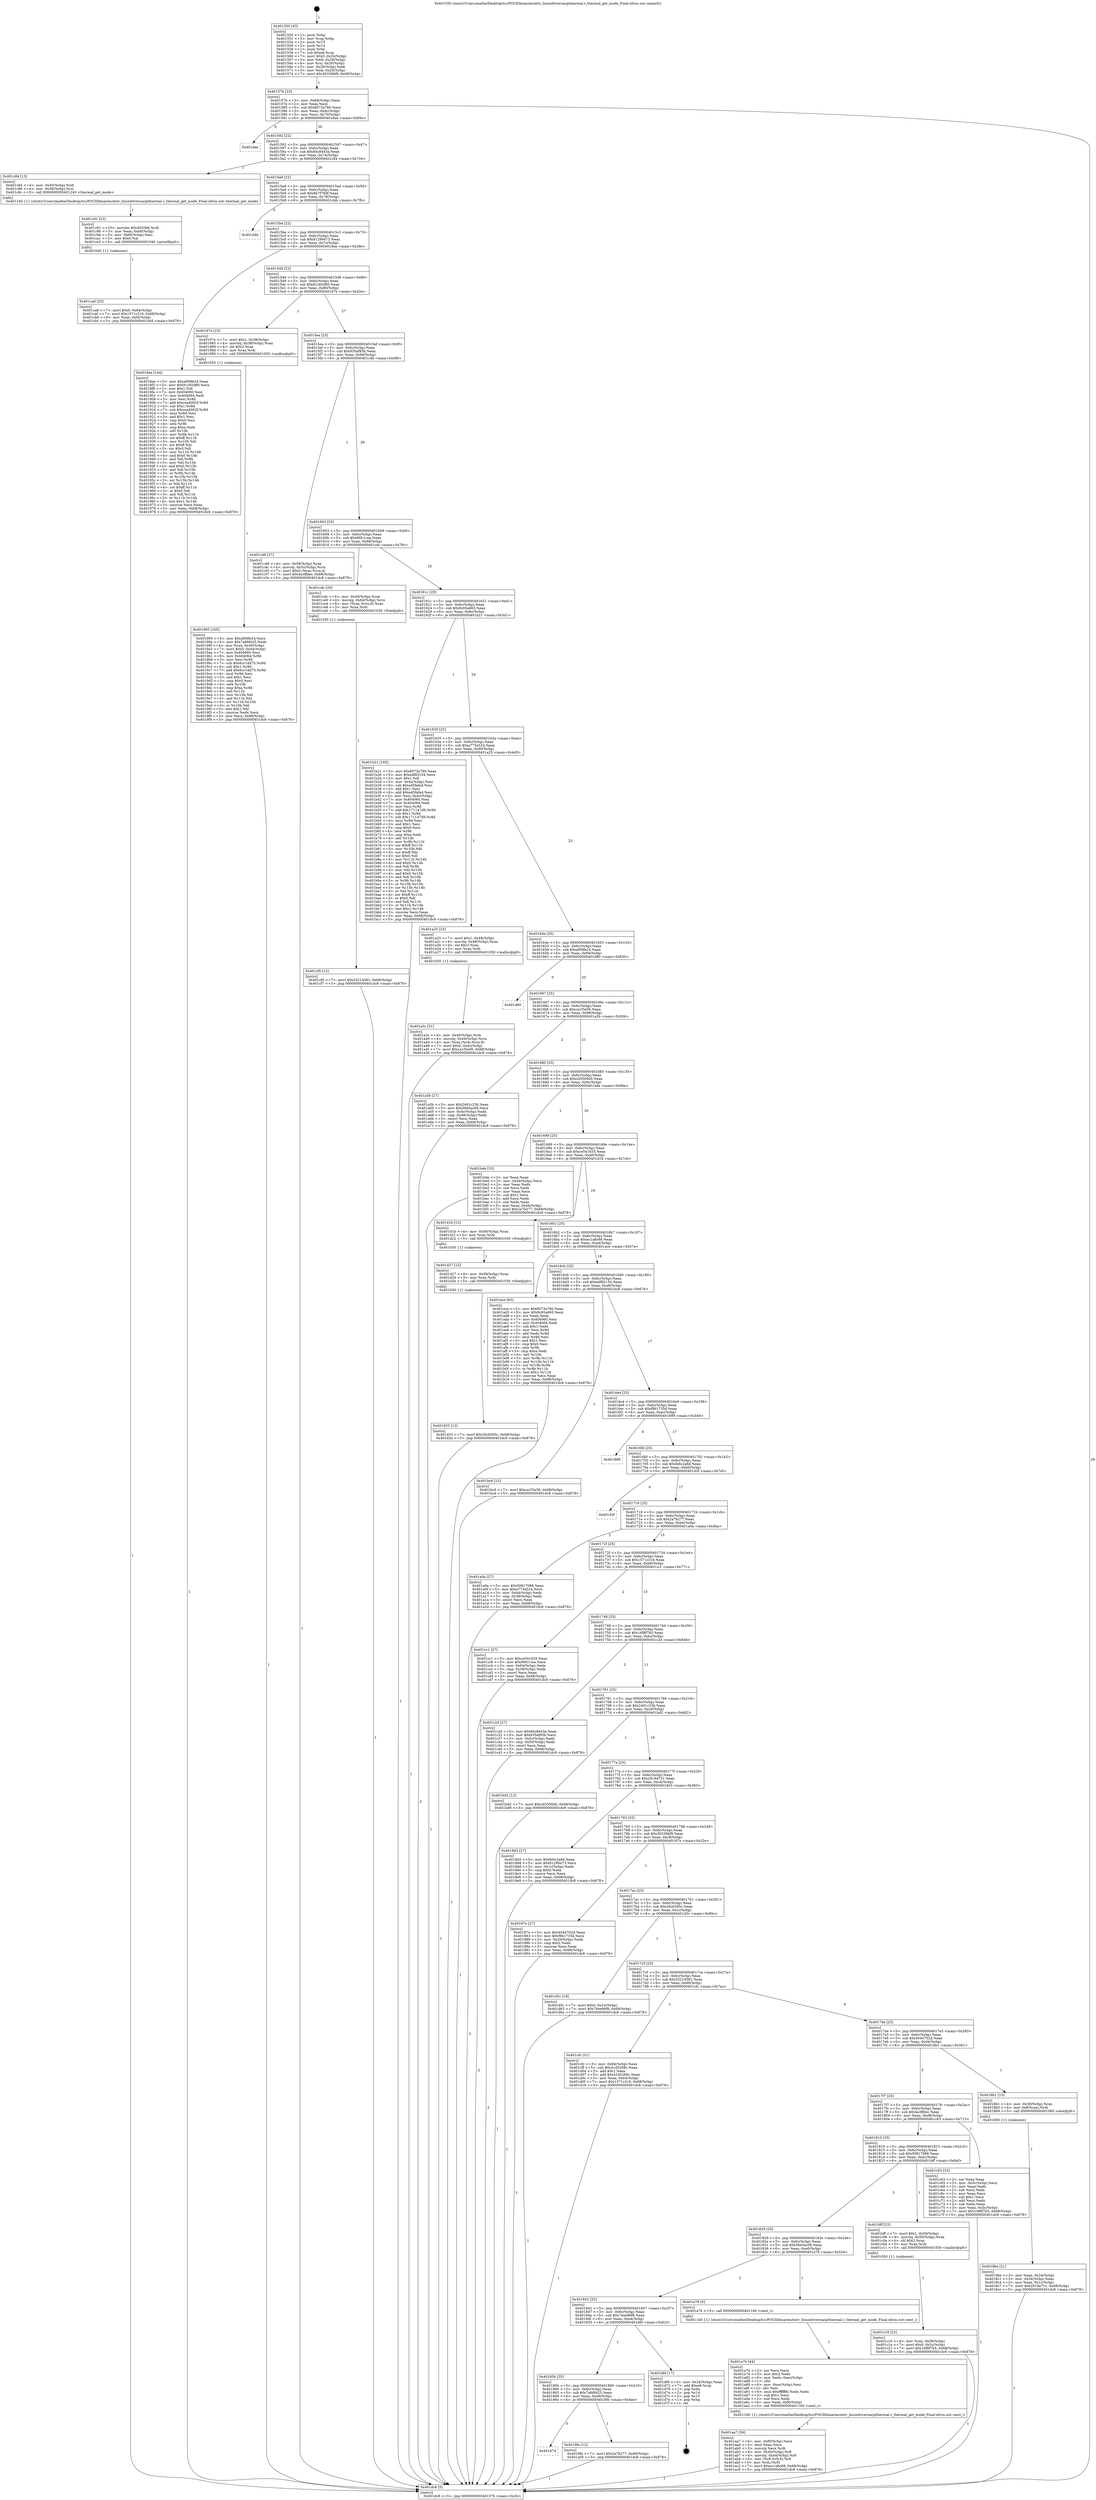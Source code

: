 digraph "0x401550" {
  label = "0x401550 (/mnt/c/Users/mathe/Desktop/tcc/POCII/binaries/extr_linuxdriversacpithermal.c_thermal_get_mode_Final-ollvm.out::main(0))"
  labelloc = "t"
  node[shape=record]

  Entry [label="",width=0.3,height=0.3,shape=circle,fillcolor=black,style=filled]
  "0x40157b" [label="{
     0x40157b [23]\l
     | [instrs]\l
     &nbsp;&nbsp;0x40157b \<+3\>: mov -0x68(%rbp),%eax\l
     &nbsp;&nbsp;0x40157e \<+2\>: mov %eax,%ecx\l
     &nbsp;&nbsp;0x401580 \<+6\>: sub $0x8073a780,%ecx\l
     &nbsp;&nbsp;0x401586 \<+3\>: mov %eax,-0x6c(%rbp)\l
     &nbsp;&nbsp;0x401589 \<+3\>: mov %ecx,-0x70(%rbp)\l
     &nbsp;&nbsp;0x40158c \<+6\>: je 0000000000401dae \<main+0x85e\>\l
  }"]
  "0x401dae" [label="{
     0x401dae\l
  }", style=dashed]
  "0x401592" [label="{
     0x401592 [22]\l
     | [instrs]\l
     &nbsp;&nbsp;0x401592 \<+5\>: jmp 0000000000401597 \<main+0x47\>\l
     &nbsp;&nbsp;0x401597 \<+3\>: mov -0x6c(%rbp),%eax\l
     &nbsp;&nbsp;0x40159a \<+5\>: sub $0x84c8443a,%eax\l
     &nbsp;&nbsp;0x40159f \<+3\>: mov %eax,-0x74(%rbp)\l
     &nbsp;&nbsp;0x4015a2 \<+6\>: je 0000000000401c84 \<main+0x734\>\l
  }"]
  Exit [label="",width=0.3,height=0.3,shape=circle,fillcolor=black,style=filled,peripheries=2]
  "0x401c84" [label="{
     0x401c84 [13]\l
     | [instrs]\l
     &nbsp;&nbsp;0x401c84 \<+4\>: mov -0x40(%rbp),%rdi\l
     &nbsp;&nbsp;0x401c88 \<+4\>: mov -0x58(%rbp),%rsi\l
     &nbsp;&nbsp;0x401c8c \<+5\>: call 0000000000401240 \<thermal_get_mode\>\l
     | [calls]\l
     &nbsp;&nbsp;0x401240 \{1\} (/mnt/c/Users/mathe/Desktop/tcc/POCII/binaries/extr_linuxdriversacpithermal.c_thermal_get_mode_Final-ollvm.out::thermal_get_mode)\l
  }"]
  "0x4015a8" [label="{
     0x4015a8 [22]\l
     | [instrs]\l
     &nbsp;&nbsp;0x4015a8 \<+5\>: jmp 00000000004015ad \<main+0x5d\>\l
     &nbsp;&nbsp;0x4015ad \<+3\>: mov -0x6c(%rbp),%eax\l
     &nbsp;&nbsp;0x4015b0 \<+5\>: sub $0x8b7f79df,%eax\l
     &nbsp;&nbsp;0x4015b5 \<+3\>: mov %eax,-0x78(%rbp)\l
     &nbsp;&nbsp;0x4015b8 \<+6\>: je 0000000000401d4b \<main+0x7fb\>\l
  }"]
  "0x401d33" [label="{
     0x401d33 [12]\l
     | [instrs]\l
     &nbsp;&nbsp;0x401d33 \<+7\>: movl $0x30cb595c,-0x68(%rbp)\l
     &nbsp;&nbsp;0x401d3a \<+5\>: jmp 0000000000401dc8 \<main+0x878\>\l
  }"]
  "0x401d4b" [label="{
     0x401d4b\l
  }", style=dashed]
  "0x4015be" [label="{
     0x4015be [22]\l
     | [instrs]\l
     &nbsp;&nbsp;0x4015be \<+5\>: jmp 00000000004015c3 \<main+0x73\>\l
     &nbsp;&nbsp;0x4015c3 \<+3\>: mov -0x6c(%rbp),%eax\l
     &nbsp;&nbsp;0x4015c6 \<+5\>: sub $0x91299473,%eax\l
     &nbsp;&nbsp;0x4015cb \<+3\>: mov %eax,-0x7c(%rbp)\l
     &nbsp;&nbsp;0x4015ce \<+6\>: je 00000000004018ee \<main+0x39e\>\l
  }"]
  "0x401d27" [label="{
     0x401d27 [12]\l
     | [instrs]\l
     &nbsp;&nbsp;0x401d27 \<+4\>: mov -0x58(%rbp),%rax\l
     &nbsp;&nbsp;0x401d2b \<+3\>: mov %rax,%rdi\l
     &nbsp;&nbsp;0x401d2e \<+5\>: call 0000000000401030 \<free@plt\>\l
     | [calls]\l
     &nbsp;&nbsp;0x401030 \{1\} (unknown)\l
  }"]
  "0x4018ee" [label="{
     0x4018ee [144]\l
     | [instrs]\l
     &nbsp;&nbsp;0x4018ee \<+5\>: mov $0xaf09fe24,%eax\l
     &nbsp;&nbsp;0x4018f3 \<+5\>: mov $0x91c92d80,%ecx\l
     &nbsp;&nbsp;0x4018f8 \<+2\>: mov $0x1,%dl\l
     &nbsp;&nbsp;0x4018fa \<+7\>: mov 0x404060,%esi\l
     &nbsp;&nbsp;0x401901 \<+7\>: mov 0x404064,%edi\l
     &nbsp;&nbsp;0x401908 \<+3\>: mov %esi,%r8d\l
     &nbsp;&nbsp;0x40190b \<+7\>: add $0xcea4062f,%r8d\l
     &nbsp;&nbsp;0x401912 \<+4\>: sub $0x1,%r8d\l
     &nbsp;&nbsp;0x401916 \<+7\>: sub $0xcea4062f,%r8d\l
     &nbsp;&nbsp;0x40191d \<+4\>: imul %r8d,%esi\l
     &nbsp;&nbsp;0x401921 \<+3\>: and $0x1,%esi\l
     &nbsp;&nbsp;0x401924 \<+3\>: cmp $0x0,%esi\l
     &nbsp;&nbsp;0x401927 \<+4\>: sete %r9b\l
     &nbsp;&nbsp;0x40192b \<+3\>: cmp $0xa,%edi\l
     &nbsp;&nbsp;0x40192e \<+4\>: setl %r10b\l
     &nbsp;&nbsp;0x401932 \<+3\>: mov %r9b,%r11b\l
     &nbsp;&nbsp;0x401935 \<+4\>: xor $0xff,%r11b\l
     &nbsp;&nbsp;0x401939 \<+3\>: mov %r10b,%bl\l
     &nbsp;&nbsp;0x40193c \<+3\>: xor $0xff,%bl\l
     &nbsp;&nbsp;0x40193f \<+3\>: xor $0x0,%dl\l
     &nbsp;&nbsp;0x401942 \<+3\>: mov %r11b,%r14b\l
     &nbsp;&nbsp;0x401945 \<+4\>: and $0x0,%r14b\l
     &nbsp;&nbsp;0x401949 \<+3\>: and %dl,%r9b\l
     &nbsp;&nbsp;0x40194c \<+3\>: mov %bl,%r15b\l
     &nbsp;&nbsp;0x40194f \<+4\>: and $0x0,%r15b\l
     &nbsp;&nbsp;0x401953 \<+3\>: and %dl,%r10b\l
     &nbsp;&nbsp;0x401956 \<+3\>: or %r9b,%r14b\l
     &nbsp;&nbsp;0x401959 \<+3\>: or %r10b,%r15b\l
     &nbsp;&nbsp;0x40195c \<+3\>: xor %r15b,%r14b\l
     &nbsp;&nbsp;0x40195f \<+3\>: or %bl,%r11b\l
     &nbsp;&nbsp;0x401962 \<+4\>: xor $0xff,%r11b\l
     &nbsp;&nbsp;0x401966 \<+3\>: or $0x0,%dl\l
     &nbsp;&nbsp;0x401969 \<+3\>: and %dl,%r11b\l
     &nbsp;&nbsp;0x40196c \<+3\>: or %r11b,%r14b\l
     &nbsp;&nbsp;0x40196f \<+4\>: test $0x1,%r14b\l
     &nbsp;&nbsp;0x401973 \<+3\>: cmovne %ecx,%eax\l
     &nbsp;&nbsp;0x401976 \<+3\>: mov %eax,-0x68(%rbp)\l
     &nbsp;&nbsp;0x401979 \<+5\>: jmp 0000000000401dc8 \<main+0x878\>\l
  }"]
  "0x4015d4" [label="{
     0x4015d4 [22]\l
     | [instrs]\l
     &nbsp;&nbsp;0x4015d4 \<+5\>: jmp 00000000004015d9 \<main+0x89\>\l
     &nbsp;&nbsp;0x4015d9 \<+3\>: mov -0x6c(%rbp),%eax\l
     &nbsp;&nbsp;0x4015dc \<+5\>: sub $0x91c92d80,%eax\l
     &nbsp;&nbsp;0x4015e1 \<+3\>: mov %eax,-0x80(%rbp)\l
     &nbsp;&nbsp;0x4015e4 \<+6\>: je 000000000040197e \<main+0x42e\>\l
  }"]
  "0x401cf0" [label="{
     0x401cf0 [12]\l
     | [instrs]\l
     &nbsp;&nbsp;0x401cf0 \<+7\>: movl $0x33214381,-0x68(%rbp)\l
     &nbsp;&nbsp;0x401cf7 \<+5\>: jmp 0000000000401dc8 \<main+0x878\>\l
  }"]
  "0x40197e" [label="{
     0x40197e [23]\l
     | [instrs]\l
     &nbsp;&nbsp;0x40197e \<+7\>: movl $0x1,-0x38(%rbp)\l
     &nbsp;&nbsp;0x401985 \<+4\>: movslq -0x38(%rbp),%rax\l
     &nbsp;&nbsp;0x401989 \<+4\>: shl $0x3,%rax\l
     &nbsp;&nbsp;0x40198d \<+3\>: mov %rax,%rdi\l
     &nbsp;&nbsp;0x401990 \<+5\>: call 0000000000401050 \<malloc@plt\>\l
     | [calls]\l
     &nbsp;&nbsp;0x401050 \{1\} (unknown)\l
  }"]
  "0x4015ea" [label="{
     0x4015ea [25]\l
     | [instrs]\l
     &nbsp;&nbsp;0x4015ea \<+5\>: jmp 00000000004015ef \<main+0x9f\>\l
     &nbsp;&nbsp;0x4015ef \<+3\>: mov -0x6c(%rbp),%eax\l
     &nbsp;&nbsp;0x4015f2 \<+5\>: sub $0x935af93b,%eax\l
     &nbsp;&nbsp;0x4015f7 \<+6\>: mov %eax,-0x84(%rbp)\l
     &nbsp;&nbsp;0x4015fd \<+6\>: je 0000000000401c48 \<main+0x6f8\>\l
  }"]
  "0x401ca8" [label="{
     0x401ca8 [25]\l
     | [instrs]\l
     &nbsp;&nbsp;0x401ca8 \<+7\>: movl $0x0,-0x64(%rbp)\l
     &nbsp;&nbsp;0x401caf \<+7\>: movl $0x1571c316,-0x68(%rbp)\l
     &nbsp;&nbsp;0x401cb6 \<+6\>: mov %eax,-0xf4(%rbp)\l
     &nbsp;&nbsp;0x401cbc \<+5\>: jmp 0000000000401dc8 \<main+0x878\>\l
  }"]
  "0x401c48" [label="{
     0x401c48 [27]\l
     | [instrs]\l
     &nbsp;&nbsp;0x401c48 \<+4\>: mov -0x58(%rbp),%rax\l
     &nbsp;&nbsp;0x401c4c \<+4\>: movslq -0x5c(%rbp),%rcx\l
     &nbsp;&nbsp;0x401c50 \<+7\>: movl $0x0,(%rax,%rcx,4)\l
     &nbsp;&nbsp;0x401c57 \<+7\>: movl $0x4a3ffdec,-0x68(%rbp)\l
     &nbsp;&nbsp;0x401c5e \<+5\>: jmp 0000000000401dc8 \<main+0x878\>\l
  }"]
  "0x401603" [label="{
     0x401603 [25]\l
     | [instrs]\l
     &nbsp;&nbsp;0x401603 \<+5\>: jmp 0000000000401608 \<main+0xb8\>\l
     &nbsp;&nbsp;0x401608 \<+3\>: mov -0x6c(%rbp),%eax\l
     &nbsp;&nbsp;0x40160b \<+5\>: sub $0x96fc1cea,%eax\l
     &nbsp;&nbsp;0x401610 \<+6\>: mov %eax,-0x88(%rbp)\l
     &nbsp;&nbsp;0x401616 \<+6\>: je 0000000000401cdc \<main+0x78c\>\l
  }"]
  "0x401c91" [label="{
     0x401c91 [23]\l
     | [instrs]\l
     &nbsp;&nbsp;0x401c91 \<+10\>: movabs $0x4020b6,%rdi\l
     &nbsp;&nbsp;0x401c9b \<+3\>: mov %eax,-0x60(%rbp)\l
     &nbsp;&nbsp;0x401c9e \<+3\>: mov -0x60(%rbp),%esi\l
     &nbsp;&nbsp;0x401ca1 \<+2\>: mov $0x0,%al\l
     &nbsp;&nbsp;0x401ca3 \<+5\>: call 0000000000401040 \<printf@plt\>\l
     | [calls]\l
     &nbsp;&nbsp;0x401040 \{1\} (unknown)\l
  }"]
  "0x401cdc" [label="{
     0x401cdc [20]\l
     | [instrs]\l
     &nbsp;&nbsp;0x401cdc \<+4\>: mov -0x40(%rbp),%rax\l
     &nbsp;&nbsp;0x401ce0 \<+4\>: movslq -0x64(%rbp),%rcx\l
     &nbsp;&nbsp;0x401ce4 \<+4\>: mov (%rax,%rcx,8),%rax\l
     &nbsp;&nbsp;0x401ce8 \<+3\>: mov %rax,%rdi\l
     &nbsp;&nbsp;0x401ceb \<+5\>: call 0000000000401030 \<free@plt\>\l
     | [calls]\l
     &nbsp;&nbsp;0x401030 \{1\} (unknown)\l
  }"]
  "0x40161c" [label="{
     0x40161c [25]\l
     | [instrs]\l
     &nbsp;&nbsp;0x40161c \<+5\>: jmp 0000000000401621 \<main+0xd1\>\l
     &nbsp;&nbsp;0x401621 \<+3\>: mov -0x6c(%rbp),%eax\l
     &nbsp;&nbsp;0x401624 \<+5\>: sub $0x9c65a665,%eax\l
     &nbsp;&nbsp;0x401629 \<+6\>: mov %eax,-0x8c(%rbp)\l
     &nbsp;&nbsp;0x40162f \<+6\>: je 0000000000401b21 \<main+0x5d1\>\l
  }"]
  "0x401c16" [label="{
     0x401c16 [23]\l
     | [instrs]\l
     &nbsp;&nbsp;0x401c16 \<+4\>: mov %rax,-0x58(%rbp)\l
     &nbsp;&nbsp;0x401c1a \<+7\>: movl $0x0,-0x5c(%rbp)\l
     &nbsp;&nbsp;0x401c21 \<+7\>: movl $0x16f8f7b5,-0x68(%rbp)\l
     &nbsp;&nbsp;0x401c28 \<+5\>: jmp 0000000000401dc8 \<main+0x878\>\l
  }"]
  "0x401b21" [label="{
     0x401b21 [165]\l
     | [instrs]\l
     &nbsp;&nbsp;0x401b21 \<+5\>: mov $0x8073a780,%eax\l
     &nbsp;&nbsp;0x401b26 \<+5\>: mov $0xedf85154,%ecx\l
     &nbsp;&nbsp;0x401b2b \<+2\>: mov $0x1,%dl\l
     &nbsp;&nbsp;0x401b2d \<+3\>: mov -0x4c(%rbp),%esi\l
     &nbsp;&nbsp;0x401b30 \<+6\>: sub $0xed5fafa4,%esi\l
     &nbsp;&nbsp;0x401b36 \<+3\>: add $0x1,%esi\l
     &nbsp;&nbsp;0x401b39 \<+6\>: add $0xed5fafa4,%esi\l
     &nbsp;&nbsp;0x401b3f \<+3\>: mov %esi,-0x4c(%rbp)\l
     &nbsp;&nbsp;0x401b42 \<+7\>: mov 0x404060,%esi\l
     &nbsp;&nbsp;0x401b49 \<+7\>: mov 0x404064,%edi\l
     &nbsp;&nbsp;0x401b50 \<+3\>: mov %esi,%r8d\l
     &nbsp;&nbsp;0x401b53 \<+7\>: add $0x171147d9,%r8d\l
     &nbsp;&nbsp;0x401b5a \<+4\>: sub $0x1,%r8d\l
     &nbsp;&nbsp;0x401b5e \<+7\>: sub $0x171147d9,%r8d\l
     &nbsp;&nbsp;0x401b65 \<+4\>: imul %r8d,%esi\l
     &nbsp;&nbsp;0x401b69 \<+3\>: and $0x1,%esi\l
     &nbsp;&nbsp;0x401b6c \<+3\>: cmp $0x0,%esi\l
     &nbsp;&nbsp;0x401b6f \<+4\>: sete %r9b\l
     &nbsp;&nbsp;0x401b73 \<+3\>: cmp $0xa,%edi\l
     &nbsp;&nbsp;0x401b76 \<+4\>: setl %r10b\l
     &nbsp;&nbsp;0x401b7a \<+3\>: mov %r9b,%r11b\l
     &nbsp;&nbsp;0x401b7d \<+4\>: xor $0xff,%r11b\l
     &nbsp;&nbsp;0x401b81 \<+3\>: mov %r10b,%bl\l
     &nbsp;&nbsp;0x401b84 \<+3\>: xor $0xff,%bl\l
     &nbsp;&nbsp;0x401b87 \<+3\>: xor $0x0,%dl\l
     &nbsp;&nbsp;0x401b8a \<+3\>: mov %r11b,%r14b\l
     &nbsp;&nbsp;0x401b8d \<+4\>: and $0x0,%r14b\l
     &nbsp;&nbsp;0x401b91 \<+3\>: and %dl,%r9b\l
     &nbsp;&nbsp;0x401b94 \<+3\>: mov %bl,%r15b\l
     &nbsp;&nbsp;0x401b97 \<+4\>: and $0x0,%r15b\l
     &nbsp;&nbsp;0x401b9b \<+3\>: and %dl,%r10b\l
     &nbsp;&nbsp;0x401b9e \<+3\>: or %r9b,%r14b\l
     &nbsp;&nbsp;0x401ba1 \<+3\>: or %r10b,%r15b\l
     &nbsp;&nbsp;0x401ba4 \<+3\>: xor %r15b,%r14b\l
     &nbsp;&nbsp;0x401ba7 \<+3\>: or %bl,%r11b\l
     &nbsp;&nbsp;0x401baa \<+4\>: xor $0xff,%r11b\l
     &nbsp;&nbsp;0x401bae \<+3\>: or $0x0,%dl\l
     &nbsp;&nbsp;0x401bb1 \<+3\>: and %dl,%r11b\l
     &nbsp;&nbsp;0x401bb4 \<+3\>: or %r11b,%r14b\l
     &nbsp;&nbsp;0x401bb7 \<+4\>: test $0x1,%r14b\l
     &nbsp;&nbsp;0x401bbb \<+3\>: cmovne %ecx,%eax\l
     &nbsp;&nbsp;0x401bbe \<+3\>: mov %eax,-0x68(%rbp)\l
     &nbsp;&nbsp;0x401bc1 \<+5\>: jmp 0000000000401dc8 \<main+0x878\>\l
  }"]
  "0x401635" [label="{
     0x401635 [25]\l
     | [instrs]\l
     &nbsp;&nbsp;0x401635 \<+5\>: jmp 000000000040163a \<main+0xea\>\l
     &nbsp;&nbsp;0x40163a \<+3\>: mov -0x6c(%rbp),%eax\l
     &nbsp;&nbsp;0x40163d \<+5\>: sub $0xa773a524,%eax\l
     &nbsp;&nbsp;0x401642 \<+6\>: mov %eax,-0x90(%rbp)\l
     &nbsp;&nbsp;0x401648 \<+6\>: je 0000000000401a25 \<main+0x4d5\>\l
  }"]
  "0x401aa7" [label="{
     0x401aa7 [39]\l
     | [instrs]\l
     &nbsp;&nbsp;0x401aa7 \<+6\>: mov -0xf0(%rbp),%ecx\l
     &nbsp;&nbsp;0x401aad \<+3\>: imul %eax,%ecx\l
     &nbsp;&nbsp;0x401ab0 \<+3\>: movslq %ecx,%rdi\l
     &nbsp;&nbsp;0x401ab3 \<+4\>: mov -0x40(%rbp),%r8\l
     &nbsp;&nbsp;0x401ab7 \<+4\>: movslq -0x44(%rbp),%r9\l
     &nbsp;&nbsp;0x401abb \<+4\>: mov (%r8,%r9,8),%r8\l
     &nbsp;&nbsp;0x401abf \<+3\>: mov %rdi,(%r8)\l
     &nbsp;&nbsp;0x401ac2 \<+7\>: movl $0xec1a8c68,-0x68(%rbp)\l
     &nbsp;&nbsp;0x401ac9 \<+5\>: jmp 0000000000401dc8 \<main+0x878\>\l
  }"]
  "0x401a25" [label="{
     0x401a25 [23]\l
     | [instrs]\l
     &nbsp;&nbsp;0x401a25 \<+7\>: movl $0x1,-0x48(%rbp)\l
     &nbsp;&nbsp;0x401a2c \<+4\>: movslq -0x48(%rbp),%rax\l
     &nbsp;&nbsp;0x401a30 \<+4\>: shl $0x3,%rax\l
     &nbsp;&nbsp;0x401a34 \<+3\>: mov %rax,%rdi\l
     &nbsp;&nbsp;0x401a37 \<+5\>: call 0000000000401050 \<malloc@plt\>\l
     | [calls]\l
     &nbsp;&nbsp;0x401050 \{1\} (unknown)\l
  }"]
  "0x40164e" [label="{
     0x40164e [25]\l
     | [instrs]\l
     &nbsp;&nbsp;0x40164e \<+5\>: jmp 0000000000401653 \<main+0x103\>\l
     &nbsp;&nbsp;0x401653 \<+3\>: mov -0x6c(%rbp),%eax\l
     &nbsp;&nbsp;0x401656 \<+5\>: sub $0xaf09fe24,%eax\l
     &nbsp;&nbsp;0x40165b \<+6\>: mov %eax,-0x94(%rbp)\l
     &nbsp;&nbsp;0x401661 \<+6\>: je 0000000000401d80 \<main+0x830\>\l
  }"]
  "0x401a7b" [label="{
     0x401a7b [44]\l
     | [instrs]\l
     &nbsp;&nbsp;0x401a7b \<+2\>: xor %ecx,%ecx\l
     &nbsp;&nbsp;0x401a7d \<+5\>: mov $0x2,%edx\l
     &nbsp;&nbsp;0x401a82 \<+6\>: mov %edx,-0xec(%rbp)\l
     &nbsp;&nbsp;0x401a88 \<+1\>: cltd\l
     &nbsp;&nbsp;0x401a89 \<+6\>: mov -0xec(%rbp),%esi\l
     &nbsp;&nbsp;0x401a8f \<+2\>: idiv %esi\l
     &nbsp;&nbsp;0x401a91 \<+6\>: imul $0xfffffffe,%edx,%edx\l
     &nbsp;&nbsp;0x401a97 \<+3\>: sub $0x1,%ecx\l
     &nbsp;&nbsp;0x401a9a \<+2\>: sub %ecx,%edx\l
     &nbsp;&nbsp;0x401a9c \<+6\>: mov %edx,-0xf0(%rbp)\l
     &nbsp;&nbsp;0x401aa2 \<+5\>: call 0000000000401160 \<next_i\>\l
     | [calls]\l
     &nbsp;&nbsp;0x401160 \{1\} (/mnt/c/Users/mathe/Desktop/tcc/POCII/binaries/extr_linuxdriversacpithermal.c_thermal_get_mode_Final-ollvm.out::next_i)\l
  }"]
  "0x401d80" [label="{
     0x401d80\l
  }", style=dashed]
  "0x401667" [label="{
     0x401667 [25]\l
     | [instrs]\l
     &nbsp;&nbsp;0x401667 \<+5\>: jmp 000000000040166c \<main+0x11c\>\l
     &nbsp;&nbsp;0x40166c \<+3\>: mov -0x6c(%rbp),%eax\l
     &nbsp;&nbsp;0x40166f \<+5\>: sub $0xca1f3e56,%eax\l
     &nbsp;&nbsp;0x401674 \<+6\>: mov %eax,-0x98(%rbp)\l
     &nbsp;&nbsp;0x40167a \<+6\>: je 0000000000401a5b \<main+0x50b\>\l
  }"]
  "0x401a3c" [label="{
     0x401a3c [31]\l
     | [instrs]\l
     &nbsp;&nbsp;0x401a3c \<+4\>: mov -0x40(%rbp),%rdi\l
     &nbsp;&nbsp;0x401a40 \<+4\>: movslq -0x44(%rbp),%rcx\l
     &nbsp;&nbsp;0x401a44 \<+4\>: mov %rax,(%rdi,%rcx,8)\l
     &nbsp;&nbsp;0x401a48 \<+7\>: movl $0x0,-0x4c(%rbp)\l
     &nbsp;&nbsp;0x401a4f \<+7\>: movl $0xca1f3e56,-0x68(%rbp)\l
     &nbsp;&nbsp;0x401a56 \<+5\>: jmp 0000000000401dc8 \<main+0x878\>\l
  }"]
  "0x401a5b" [label="{
     0x401a5b [27]\l
     | [instrs]\l
     &nbsp;&nbsp;0x401a5b \<+5\>: mov $0x2491c23b,%eax\l
     &nbsp;&nbsp;0x401a60 \<+5\>: mov $0x58d5ac08,%ecx\l
     &nbsp;&nbsp;0x401a65 \<+3\>: mov -0x4c(%rbp),%edx\l
     &nbsp;&nbsp;0x401a68 \<+3\>: cmp -0x48(%rbp),%edx\l
     &nbsp;&nbsp;0x401a6b \<+3\>: cmovl %ecx,%eax\l
     &nbsp;&nbsp;0x401a6e \<+3\>: mov %eax,-0x68(%rbp)\l
     &nbsp;&nbsp;0x401a71 \<+5\>: jmp 0000000000401dc8 \<main+0x878\>\l
  }"]
  "0x401680" [label="{
     0x401680 [25]\l
     | [instrs]\l
     &nbsp;&nbsp;0x401680 \<+5\>: jmp 0000000000401685 \<main+0x135\>\l
     &nbsp;&nbsp;0x401685 \<+3\>: mov -0x6c(%rbp),%eax\l
     &nbsp;&nbsp;0x401688 \<+5\>: sub $0xcd3500d0,%eax\l
     &nbsp;&nbsp;0x40168d \<+6\>: mov %eax,-0x9c(%rbp)\l
     &nbsp;&nbsp;0x401693 \<+6\>: je 0000000000401bde \<main+0x68e\>\l
  }"]
  "0x401874" [label="{
     0x401874\l
  }", style=dashed]
  "0x401bde" [label="{
     0x401bde [33]\l
     | [instrs]\l
     &nbsp;&nbsp;0x401bde \<+2\>: xor %eax,%eax\l
     &nbsp;&nbsp;0x401be0 \<+3\>: mov -0x44(%rbp),%ecx\l
     &nbsp;&nbsp;0x401be3 \<+2\>: mov %eax,%edx\l
     &nbsp;&nbsp;0x401be5 \<+2\>: sub %ecx,%edx\l
     &nbsp;&nbsp;0x401be7 \<+2\>: mov %eax,%ecx\l
     &nbsp;&nbsp;0x401be9 \<+3\>: sub $0x1,%ecx\l
     &nbsp;&nbsp;0x401bec \<+2\>: add %ecx,%edx\l
     &nbsp;&nbsp;0x401bee \<+2\>: sub %edx,%eax\l
     &nbsp;&nbsp;0x401bf0 \<+3\>: mov %eax,-0x44(%rbp)\l
     &nbsp;&nbsp;0x401bf3 \<+7\>: movl $0x2a7b277,-0x68(%rbp)\l
     &nbsp;&nbsp;0x401bfa \<+5\>: jmp 0000000000401dc8 \<main+0x878\>\l
  }"]
  "0x401699" [label="{
     0x401699 [25]\l
     | [instrs]\l
     &nbsp;&nbsp;0x401699 \<+5\>: jmp 000000000040169e \<main+0x14e\>\l
     &nbsp;&nbsp;0x40169e \<+3\>: mov -0x6c(%rbp),%eax\l
     &nbsp;&nbsp;0x4016a1 \<+5\>: sub $0xce541635,%eax\l
     &nbsp;&nbsp;0x4016a6 \<+6\>: mov %eax,-0xa0(%rbp)\l
     &nbsp;&nbsp;0x4016ac \<+6\>: je 0000000000401d1b \<main+0x7cb\>\l
  }"]
  "0x4019fe" [label="{
     0x4019fe [12]\l
     | [instrs]\l
     &nbsp;&nbsp;0x4019fe \<+7\>: movl $0x2a7b277,-0x68(%rbp)\l
     &nbsp;&nbsp;0x401a05 \<+5\>: jmp 0000000000401dc8 \<main+0x878\>\l
  }"]
  "0x401d1b" [label="{
     0x401d1b [12]\l
     | [instrs]\l
     &nbsp;&nbsp;0x401d1b \<+4\>: mov -0x40(%rbp),%rax\l
     &nbsp;&nbsp;0x401d1f \<+3\>: mov %rax,%rdi\l
     &nbsp;&nbsp;0x401d22 \<+5\>: call 0000000000401030 \<free@plt\>\l
     | [calls]\l
     &nbsp;&nbsp;0x401030 \{1\} (unknown)\l
  }"]
  "0x4016b2" [label="{
     0x4016b2 [25]\l
     | [instrs]\l
     &nbsp;&nbsp;0x4016b2 \<+5\>: jmp 00000000004016b7 \<main+0x167\>\l
     &nbsp;&nbsp;0x4016b7 \<+3\>: mov -0x6c(%rbp),%eax\l
     &nbsp;&nbsp;0x4016ba \<+5\>: sub $0xec1a8c68,%eax\l
     &nbsp;&nbsp;0x4016bf \<+6\>: mov %eax,-0xa4(%rbp)\l
     &nbsp;&nbsp;0x4016c5 \<+6\>: je 0000000000401ace \<main+0x57e\>\l
  }"]
  "0x40185b" [label="{
     0x40185b [25]\l
     | [instrs]\l
     &nbsp;&nbsp;0x40185b \<+5\>: jmp 0000000000401860 \<main+0x310\>\l
     &nbsp;&nbsp;0x401860 \<+3\>: mov -0x6c(%rbp),%eax\l
     &nbsp;&nbsp;0x401863 \<+5\>: sub $0x7a68f425,%eax\l
     &nbsp;&nbsp;0x401868 \<+6\>: mov %eax,-0xe8(%rbp)\l
     &nbsp;&nbsp;0x40186e \<+6\>: je 00000000004019fe \<main+0x4ae\>\l
  }"]
  "0x401ace" [label="{
     0x401ace [83]\l
     | [instrs]\l
     &nbsp;&nbsp;0x401ace \<+5\>: mov $0x8073a780,%eax\l
     &nbsp;&nbsp;0x401ad3 \<+5\>: mov $0x9c65a665,%ecx\l
     &nbsp;&nbsp;0x401ad8 \<+2\>: xor %edx,%edx\l
     &nbsp;&nbsp;0x401ada \<+7\>: mov 0x404060,%esi\l
     &nbsp;&nbsp;0x401ae1 \<+7\>: mov 0x404064,%edi\l
     &nbsp;&nbsp;0x401ae8 \<+3\>: sub $0x1,%edx\l
     &nbsp;&nbsp;0x401aeb \<+3\>: mov %esi,%r8d\l
     &nbsp;&nbsp;0x401aee \<+3\>: add %edx,%r8d\l
     &nbsp;&nbsp;0x401af1 \<+4\>: imul %r8d,%esi\l
     &nbsp;&nbsp;0x401af5 \<+3\>: and $0x1,%esi\l
     &nbsp;&nbsp;0x401af8 \<+3\>: cmp $0x0,%esi\l
     &nbsp;&nbsp;0x401afb \<+4\>: sete %r9b\l
     &nbsp;&nbsp;0x401aff \<+3\>: cmp $0xa,%edi\l
     &nbsp;&nbsp;0x401b02 \<+4\>: setl %r10b\l
     &nbsp;&nbsp;0x401b06 \<+3\>: mov %r9b,%r11b\l
     &nbsp;&nbsp;0x401b09 \<+3\>: and %r10b,%r11b\l
     &nbsp;&nbsp;0x401b0c \<+3\>: xor %r10b,%r9b\l
     &nbsp;&nbsp;0x401b0f \<+3\>: or %r9b,%r11b\l
     &nbsp;&nbsp;0x401b12 \<+4\>: test $0x1,%r11b\l
     &nbsp;&nbsp;0x401b16 \<+3\>: cmovne %ecx,%eax\l
     &nbsp;&nbsp;0x401b19 \<+3\>: mov %eax,-0x68(%rbp)\l
     &nbsp;&nbsp;0x401b1c \<+5\>: jmp 0000000000401dc8 \<main+0x878\>\l
  }"]
  "0x4016cb" [label="{
     0x4016cb [25]\l
     | [instrs]\l
     &nbsp;&nbsp;0x4016cb \<+5\>: jmp 00000000004016d0 \<main+0x180\>\l
     &nbsp;&nbsp;0x4016d0 \<+3\>: mov -0x6c(%rbp),%eax\l
     &nbsp;&nbsp;0x4016d3 \<+5\>: sub $0xedf85154,%eax\l
     &nbsp;&nbsp;0x4016d8 \<+6\>: mov %eax,-0xa8(%rbp)\l
     &nbsp;&nbsp;0x4016de \<+6\>: je 0000000000401bc6 \<main+0x676\>\l
  }"]
  "0x401d6f" [label="{
     0x401d6f [17]\l
     | [instrs]\l
     &nbsp;&nbsp;0x401d6f \<+3\>: mov -0x24(%rbp),%eax\l
     &nbsp;&nbsp;0x401d72 \<+7\>: add $0xe8,%rsp\l
     &nbsp;&nbsp;0x401d79 \<+1\>: pop %rbx\l
     &nbsp;&nbsp;0x401d7a \<+2\>: pop %r14\l
     &nbsp;&nbsp;0x401d7c \<+2\>: pop %r15\l
     &nbsp;&nbsp;0x401d7e \<+1\>: pop %rbp\l
     &nbsp;&nbsp;0x401d7f \<+1\>: ret\l
  }"]
  "0x401bc6" [label="{
     0x401bc6 [12]\l
     | [instrs]\l
     &nbsp;&nbsp;0x401bc6 \<+7\>: movl $0xca1f3e56,-0x68(%rbp)\l
     &nbsp;&nbsp;0x401bcd \<+5\>: jmp 0000000000401dc8 \<main+0x878\>\l
  }"]
  "0x4016e4" [label="{
     0x4016e4 [25]\l
     | [instrs]\l
     &nbsp;&nbsp;0x4016e4 \<+5\>: jmp 00000000004016e9 \<main+0x199\>\l
     &nbsp;&nbsp;0x4016e9 \<+3\>: mov -0x6c(%rbp),%eax\l
     &nbsp;&nbsp;0x4016ec \<+5\>: sub $0xf9b1735d,%eax\l
     &nbsp;&nbsp;0x4016f1 \<+6\>: mov %eax,-0xac(%rbp)\l
     &nbsp;&nbsp;0x4016f7 \<+6\>: je 0000000000401899 \<main+0x349\>\l
  }"]
  "0x401842" [label="{
     0x401842 [25]\l
     | [instrs]\l
     &nbsp;&nbsp;0x401842 \<+5\>: jmp 0000000000401847 \<main+0x2f7\>\l
     &nbsp;&nbsp;0x401847 \<+3\>: mov -0x6c(%rbp),%eax\l
     &nbsp;&nbsp;0x40184a \<+5\>: sub $0x74ee96f8,%eax\l
     &nbsp;&nbsp;0x40184f \<+6\>: mov %eax,-0xe4(%rbp)\l
     &nbsp;&nbsp;0x401855 \<+6\>: je 0000000000401d6f \<main+0x81f\>\l
  }"]
  "0x401899" [label="{
     0x401899\l
  }", style=dashed]
  "0x4016fd" [label="{
     0x4016fd [25]\l
     | [instrs]\l
     &nbsp;&nbsp;0x4016fd \<+5\>: jmp 0000000000401702 \<main+0x1b2\>\l
     &nbsp;&nbsp;0x401702 \<+3\>: mov -0x6c(%rbp),%eax\l
     &nbsp;&nbsp;0x401705 \<+5\>: sub $0xfe6c2a8d,%eax\l
     &nbsp;&nbsp;0x40170a \<+6\>: mov %eax,-0xb0(%rbp)\l
     &nbsp;&nbsp;0x401710 \<+6\>: je 0000000000401d3f \<main+0x7ef\>\l
  }"]
  "0x401a76" [label="{
     0x401a76 [5]\l
     | [instrs]\l
     &nbsp;&nbsp;0x401a76 \<+5\>: call 0000000000401160 \<next_i\>\l
     | [calls]\l
     &nbsp;&nbsp;0x401160 \{1\} (/mnt/c/Users/mathe/Desktop/tcc/POCII/binaries/extr_linuxdriversacpithermal.c_thermal_get_mode_Final-ollvm.out::next_i)\l
  }"]
  "0x401d3f" [label="{
     0x401d3f\l
  }", style=dashed]
  "0x401716" [label="{
     0x401716 [25]\l
     | [instrs]\l
     &nbsp;&nbsp;0x401716 \<+5\>: jmp 000000000040171b \<main+0x1cb\>\l
     &nbsp;&nbsp;0x40171b \<+3\>: mov -0x6c(%rbp),%eax\l
     &nbsp;&nbsp;0x40171e \<+5\>: sub $0x2a7b277,%eax\l
     &nbsp;&nbsp;0x401723 \<+6\>: mov %eax,-0xb4(%rbp)\l
     &nbsp;&nbsp;0x401729 \<+6\>: je 0000000000401a0a \<main+0x4ba\>\l
  }"]
  "0x401829" [label="{
     0x401829 [25]\l
     | [instrs]\l
     &nbsp;&nbsp;0x401829 \<+5\>: jmp 000000000040182e \<main+0x2de\>\l
     &nbsp;&nbsp;0x40182e \<+3\>: mov -0x6c(%rbp),%eax\l
     &nbsp;&nbsp;0x401831 \<+5\>: sub $0x58d5ac08,%eax\l
     &nbsp;&nbsp;0x401836 \<+6\>: mov %eax,-0xe0(%rbp)\l
     &nbsp;&nbsp;0x40183c \<+6\>: je 0000000000401a76 \<main+0x526\>\l
  }"]
  "0x401a0a" [label="{
     0x401a0a [27]\l
     | [instrs]\l
     &nbsp;&nbsp;0x401a0a \<+5\>: mov $0x50817088,%eax\l
     &nbsp;&nbsp;0x401a0f \<+5\>: mov $0xa773a524,%ecx\l
     &nbsp;&nbsp;0x401a14 \<+3\>: mov -0x44(%rbp),%edx\l
     &nbsp;&nbsp;0x401a17 \<+3\>: cmp -0x38(%rbp),%edx\l
     &nbsp;&nbsp;0x401a1a \<+3\>: cmovl %ecx,%eax\l
     &nbsp;&nbsp;0x401a1d \<+3\>: mov %eax,-0x68(%rbp)\l
     &nbsp;&nbsp;0x401a20 \<+5\>: jmp 0000000000401dc8 \<main+0x878\>\l
  }"]
  "0x40172f" [label="{
     0x40172f [25]\l
     | [instrs]\l
     &nbsp;&nbsp;0x40172f \<+5\>: jmp 0000000000401734 \<main+0x1e4\>\l
     &nbsp;&nbsp;0x401734 \<+3\>: mov -0x6c(%rbp),%eax\l
     &nbsp;&nbsp;0x401737 \<+5\>: sub $0x1571c316,%eax\l
     &nbsp;&nbsp;0x40173c \<+6\>: mov %eax,-0xb8(%rbp)\l
     &nbsp;&nbsp;0x401742 \<+6\>: je 0000000000401cc1 \<main+0x771\>\l
  }"]
  "0x401bff" [label="{
     0x401bff [23]\l
     | [instrs]\l
     &nbsp;&nbsp;0x401bff \<+7\>: movl $0x1,-0x50(%rbp)\l
     &nbsp;&nbsp;0x401c06 \<+4\>: movslq -0x50(%rbp),%rax\l
     &nbsp;&nbsp;0x401c0a \<+4\>: shl $0x2,%rax\l
     &nbsp;&nbsp;0x401c0e \<+3\>: mov %rax,%rdi\l
     &nbsp;&nbsp;0x401c11 \<+5\>: call 0000000000401050 \<malloc@plt\>\l
     | [calls]\l
     &nbsp;&nbsp;0x401050 \{1\} (unknown)\l
  }"]
  "0x401cc1" [label="{
     0x401cc1 [27]\l
     | [instrs]\l
     &nbsp;&nbsp;0x401cc1 \<+5\>: mov $0xce541635,%eax\l
     &nbsp;&nbsp;0x401cc6 \<+5\>: mov $0x96fc1cea,%ecx\l
     &nbsp;&nbsp;0x401ccb \<+3\>: mov -0x64(%rbp),%edx\l
     &nbsp;&nbsp;0x401cce \<+3\>: cmp -0x38(%rbp),%edx\l
     &nbsp;&nbsp;0x401cd1 \<+3\>: cmovl %ecx,%eax\l
     &nbsp;&nbsp;0x401cd4 \<+3\>: mov %eax,-0x68(%rbp)\l
     &nbsp;&nbsp;0x401cd7 \<+5\>: jmp 0000000000401dc8 \<main+0x878\>\l
  }"]
  "0x401748" [label="{
     0x401748 [25]\l
     | [instrs]\l
     &nbsp;&nbsp;0x401748 \<+5\>: jmp 000000000040174d \<main+0x1fd\>\l
     &nbsp;&nbsp;0x40174d \<+3\>: mov -0x6c(%rbp),%eax\l
     &nbsp;&nbsp;0x401750 \<+5\>: sub $0x16f8f7b5,%eax\l
     &nbsp;&nbsp;0x401755 \<+6\>: mov %eax,-0xbc(%rbp)\l
     &nbsp;&nbsp;0x40175b \<+6\>: je 0000000000401c2d \<main+0x6dd\>\l
  }"]
  "0x401810" [label="{
     0x401810 [25]\l
     | [instrs]\l
     &nbsp;&nbsp;0x401810 \<+5\>: jmp 0000000000401815 \<main+0x2c5\>\l
     &nbsp;&nbsp;0x401815 \<+3\>: mov -0x6c(%rbp),%eax\l
     &nbsp;&nbsp;0x401818 \<+5\>: sub $0x50817088,%eax\l
     &nbsp;&nbsp;0x40181d \<+6\>: mov %eax,-0xdc(%rbp)\l
     &nbsp;&nbsp;0x401823 \<+6\>: je 0000000000401bff \<main+0x6af\>\l
  }"]
  "0x401c2d" [label="{
     0x401c2d [27]\l
     | [instrs]\l
     &nbsp;&nbsp;0x401c2d \<+5\>: mov $0x84c8443a,%eax\l
     &nbsp;&nbsp;0x401c32 \<+5\>: mov $0x935af93b,%ecx\l
     &nbsp;&nbsp;0x401c37 \<+3\>: mov -0x5c(%rbp),%edx\l
     &nbsp;&nbsp;0x401c3a \<+3\>: cmp -0x50(%rbp),%edx\l
     &nbsp;&nbsp;0x401c3d \<+3\>: cmovl %ecx,%eax\l
     &nbsp;&nbsp;0x401c40 \<+3\>: mov %eax,-0x68(%rbp)\l
     &nbsp;&nbsp;0x401c43 \<+5\>: jmp 0000000000401dc8 \<main+0x878\>\l
  }"]
  "0x401761" [label="{
     0x401761 [25]\l
     | [instrs]\l
     &nbsp;&nbsp;0x401761 \<+5\>: jmp 0000000000401766 \<main+0x216\>\l
     &nbsp;&nbsp;0x401766 \<+3\>: mov -0x6c(%rbp),%eax\l
     &nbsp;&nbsp;0x401769 \<+5\>: sub $0x2491c23b,%eax\l
     &nbsp;&nbsp;0x40176e \<+6\>: mov %eax,-0xc0(%rbp)\l
     &nbsp;&nbsp;0x401774 \<+6\>: je 0000000000401bd2 \<main+0x682\>\l
  }"]
  "0x401c63" [label="{
     0x401c63 [33]\l
     | [instrs]\l
     &nbsp;&nbsp;0x401c63 \<+2\>: xor %eax,%eax\l
     &nbsp;&nbsp;0x401c65 \<+3\>: mov -0x5c(%rbp),%ecx\l
     &nbsp;&nbsp;0x401c68 \<+2\>: mov %eax,%edx\l
     &nbsp;&nbsp;0x401c6a \<+2\>: sub %ecx,%edx\l
     &nbsp;&nbsp;0x401c6c \<+2\>: mov %eax,%ecx\l
     &nbsp;&nbsp;0x401c6e \<+3\>: sub $0x1,%ecx\l
     &nbsp;&nbsp;0x401c71 \<+2\>: add %ecx,%edx\l
     &nbsp;&nbsp;0x401c73 \<+2\>: sub %edx,%eax\l
     &nbsp;&nbsp;0x401c75 \<+3\>: mov %eax,-0x5c(%rbp)\l
     &nbsp;&nbsp;0x401c78 \<+7\>: movl $0x16f8f7b5,-0x68(%rbp)\l
     &nbsp;&nbsp;0x401c7f \<+5\>: jmp 0000000000401dc8 \<main+0x878\>\l
  }"]
  "0x401bd2" [label="{
     0x401bd2 [12]\l
     | [instrs]\l
     &nbsp;&nbsp;0x401bd2 \<+7\>: movl $0xcd3500d0,-0x68(%rbp)\l
     &nbsp;&nbsp;0x401bd9 \<+5\>: jmp 0000000000401dc8 \<main+0x878\>\l
  }"]
  "0x40177a" [label="{
     0x40177a [25]\l
     | [instrs]\l
     &nbsp;&nbsp;0x40177a \<+5\>: jmp 000000000040177f \<main+0x22f\>\l
     &nbsp;&nbsp;0x40177f \<+3\>: mov -0x6c(%rbp),%eax\l
     &nbsp;&nbsp;0x401782 \<+5\>: sub $0x2919a731,%eax\l
     &nbsp;&nbsp;0x401787 \<+6\>: mov %eax,-0xc4(%rbp)\l
     &nbsp;&nbsp;0x40178d \<+6\>: je 00000000004018d3 \<main+0x383\>\l
  }"]
  "0x401995" [label="{
     0x401995 [105]\l
     | [instrs]\l
     &nbsp;&nbsp;0x401995 \<+5\>: mov $0xaf09fe24,%ecx\l
     &nbsp;&nbsp;0x40199a \<+5\>: mov $0x7a68f425,%edx\l
     &nbsp;&nbsp;0x40199f \<+4\>: mov %rax,-0x40(%rbp)\l
     &nbsp;&nbsp;0x4019a3 \<+7\>: movl $0x0,-0x44(%rbp)\l
     &nbsp;&nbsp;0x4019aa \<+7\>: mov 0x404060,%esi\l
     &nbsp;&nbsp;0x4019b1 \<+8\>: mov 0x404064,%r8d\l
     &nbsp;&nbsp;0x4019b9 \<+3\>: mov %esi,%r9d\l
     &nbsp;&nbsp;0x4019bc \<+7\>: sub $0x6cc1dd75,%r9d\l
     &nbsp;&nbsp;0x4019c3 \<+4\>: sub $0x1,%r9d\l
     &nbsp;&nbsp;0x4019c7 \<+7\>: add $0x6cc1dd75,%r9d\l
     &nbsp;&nbsp;0x4019ce \<+4\>: imul %r9d,%esi\l
     &nbsp;&nbsp;0x4019d2 \<+3\>: and $0x1,%esi\l
     &nbsp;&nbsp;0x4019d5 \<+3\>: cmp $0x0,%esi\l
     &nbsp;&nbsp;0x4019d8 \<+4\>: sete %r10b\l
     &nbsp;&nbsp;0x4019dc \<+4\>: cmp $0xa,%r8d\l
     &nbsp;&nbsp;0x4019e0 \<+4\>: setl %r11b\l
     &nbsp;&nbsp;0x4019e4 \<+3\>: mov %r10b,%bl\l
     &nbsp;&nbsp;0x4019e7 \<+3\>: and %r11b,%bl\l
     &nbsp;&nbsp;0x4019ea \<+3\>: xor %r11b,%r10b\l
     &nbsp;&nbsp;0x4019ed \<+3\>: or %r10b,%bl\l
     &nbsp;&nbsp;0x4019f0 \<+3\>: test $0x1,%bl\l
     &nbsp;&nbsp;0x4019f3 \<+3\>: cmovne %edx,%ecx\l
     &nbsp;&nbsp;0x4019f6 \<+3\>: mov %ecx,-0x68(%rbp)\l
     &nbsp;&nbsp;0x4019f9 \<+5\>: jmp 0000000000401dc8 \<main+0x878\>\l
  }"]
  "0x4018d3" [label="{
     0x4018d3 [27]\l
     | [instrs]\l
     &nbsp;&nbsp;0x4018d3 \<+5\>: mov $0xfe6c2a8d,%eax\l
     &nbsp;&nbsp;0x4018d8 \<+5\>: mov $0x91299473,%ecx\l
     &nbsp;&nbsp;0x4018dd \<+3\>: mov -0x1c(%rbp),%edx\l
     &nbsp;&nbsp;0x4018e0 \<+3\>: cmp $0x0,%edx\l
     &nbsp;&nbsp;0x4018e3 \<+3\>: cmove %ecx,%eax\l
     &nbsp;&nbsp;0x4018e6 \<+3\>: mov %eax,-0x68(%rbp)\l
     &nbsp;&nbsp;0x4018e9 \<+5\>: jmp 0000000000401dc8 \<main+0x878\>\l
  }"]
  "0x401793" [label="{
     0x401793 [25]\l
     | [instrs]\l
     &nbsp;&nbsp;0x401793 \<+5\>: jmp 0000000000401798 \<main+0x248\>\l
     &nbsp;&nbsp;0x401798 \<+3\>: mov -0x6c(%rbp),%eax\l
     &nbsp;&nbsp;0x40179b \<+5\>: sub $0x30339bf9,%eax\l
     &nbsp;&nbsp;0x4017a0 \<+6\>: mov %eax,-0xc8(%rbp)\l
     &nbsp;&nbsp;0x4017a6 \<+6\>: je 000000000040187e \<main+0x32e\>\l
  }"]
  "0x4018be" [label="{
     0x4018be [21]\l
     | [instrs]\l
     &nbsp;&nbsp;0x4018be \<+3\>: mov %eax,-0x34(%rbp)\l
     &nbsp;&nbsp;0x4018c1 \<+3\>: mov -0x34(%rbp),%eax\l
     &nbsp;&nbsp;0x4018c4 \<+3\>: mov %eax,-0x1c(%rbp)\l
     &nbsp;&nbsp;0x4018c7 \<+7\>: movl $0x2919a731,-0x68(%rbp)\l
     &nbsp;&nbsp;0x4018ce \<+5\>: jmp 0000000000401dc8 \<main+0x878\>\l
  }"]
  "0x40187e" [label="{
     0x40187e [27]\l
     | [instrs]\l
     &nbsp;&nbsp;0x40187e \<+5\>: mov $0x4044702d,%eax\l
     &nbsp;&nbsp;0x401883 \<+5\>: mov $0xf9b1735d,%ecx\l
     &nbsp;&nbsp;0x401888 \<+3\>: mov -0x20(%rbp),%edx\l
     &nbsp;&nbsp;0x40188b \<+3\>: cmp $0x2,%edx\l
     &nbsp;&nbsp;0x40188e \<+3\>: cmovne %ecx,%eax\l
     &nbsp;&nbsp;0x401891 \<+3\>: mov %eax,-0x68(%rbp)\l
     &nbsp;&nbsp;0x401894 \<+5\>: jmp 0000000000401dc8 \<main+0x878\>\l
  }"]
  "0x4017ac" [label="{
     0x4017ac [25]\l
     | [instrs]\l
     &nbsp;&nbsp;0x4017ac \<+5\>: jmp 00000000004017b1 \<main+0x261\>\l
     &nbsp;&nbsp;0x4017b1 \<+3\>: mov -0x6c(%rbp),%eax\l
     &nbsp;&nbsp;0x4017b4 \<+5\>: sub $0x30cb595c,%eax\l
     &nbsp;&nbsp;0x4017b9 \<+6\>: mov %eax,-0xcc(%rbp)\l
     &nbsp;&nbsp;0x4017bf \<+6\>: je 0000000000401d5c \<main+0x80c\>\l
  }"]
  "0x401dc8" [label="{
     0x401dc8 [5]\l
     | [instrs]\l
     &nbsp;&nbsp;0x401dc8 \<+5\>: jmp 000000000040157b \<main+0x2b\>\l
  }"]
  "0x401550" [label="{
     0x401550 [43]\l
     | [instrs]\l
     &nbsp;&nbsp;0x401550 \<+1\>: push %rbp\l
     &nbsp;&nbsp;0x401551 \<+3\>: mov %rsp,%rbp\l
     &nbsp;&nbsp;0x401554 \<+2\>: push %r15\l
     &nbsp;&nbsp;0x401556 \<+2\>: push %r14\l
     &nbsp;&nbsp;0x401558 \<+1\>: push %rbx\l
     &nbsp;&nbsp;0x401559 \<+7\>: sub $0xe8,%rsp\l
     &nbsp;&nbsp;0x401560 \<+7\>: movl $0x0,-0x24(%rbp)\l
     &nbsp;&nbsp;0x401567 \<+3\>: mov %edi,-0x28(%rbp)\l
     &nbsp;&nbsp;0x40156a \<+4\>: mov %rsi,-0x30(%rbp)\l
     &nbsp;&nbsp;0x40156e \<+3\>: mov -0x28(%rbp),%edi\l
     &nbsp;&nbsp;0x401571 \<+3\>: mov %edi,-0x20(%rbp)\l
     &nbsp;&nbsp;0x401574 \<+7\>: movl $0x30339bf9,-0x68(%rbp)\l
  }"]
  "0x4017f7" [label="{
     0x4017f7 [25]\l
     | [instrs]\l
     &nbsp;&nbsp;0x4017f7 \<+5\>: jmp 00000000004017fc \<main+0x2ac\>\l
     &nbsp;&nbsp;0x4017fc \<+3\>: mov -0x6c(%rbp),%eax\l
     &nbsp;&nbsp;0x4017ff \<+5\>: sub $0x4a3ffdec,%eax\l
     &nbsp;&nbsp;0x401804 \<+6\>: mov %eax,-0xd8(%rbp)\l
     &nbsp;&nbsp;0x40180a \<+6\>: je 0000000000401c63 \<main+0x713\>\l
  }"]
  "0x401d5c" [label="{
     0x401d5c [19]\l
     | [instrs]\l
     &nbsp;&nbsp;0x401d5c \<+7\>: movl $0x0,-0x24(%rbp)\l
     &nbsp;&nbsp;0x401d63 \<+7\>: movl $0x74ee96f8,-0x68(%rbp)\l
     &nbsp;&nbsp;0x401d6a \<+5\>: jmp 0000000000401dc8 \<main+0x878\>\l
  }"]
  "0x4017c5" [label="{
     0x4017c5 [25]\l
     | [instrs]\l
     &nbsp;&nbsp;0x4017c5 \<+5\>: jmp 00000000004017ca \<main+0x27a\>\l
     &nbsp;&nbsp;0x4017ca \<+3\>: mov -0x6c(%rbp),%eax\l
     &nbsp;&nbsp;0x4017cd \<+5\>: sub $0x33214381,%eax\l
     &nbsp;&nbsp;0x4017d2 \<+6\>: mov %eax,-0xd0(%rbp)\l
     &nbsp;&nbsp;0x4017d8 \<+6\>: je 0000000000401cfc \<main+0x7ac\>\l
  }"]
  "0x4018b1" [label="{
     0x4018b1 [13]\l
     | [instrs]\l
     &nbsp;&nbsp;0x4018b1 \<+4\>: mov -0x30(%rbp),%rax\l
     &nbsp;&nbsp;0x4018b5 \<+4\>: mov 0x8(%rax),%rdi\l
     &nbsp;&nbsp;0x4018b9 \<+5\>: call 0000000000401060 \<atoi@plt\>\l
     | [calls]\l
     &nbsp;&nbsp;0x401060 \{1\} (unknown)\l
  }"]
  "0x401cfc" [label="{
     0x401cfc [31]\l
     | [instrs]\l
     &nbsp;&nbsp;0x401cfc \<+3\>: mov -0x64(%rbp),%eax\l
     &nbsp;&nbsp;0x401cff \<+5\>: sub $0x41d5268c,%eax\l
     &nbsp;&nbsp;0x401d04 \<+3\>: add $0x1,%eax\l
     &nbsp;&nbsp;0x401d07 \<+5\>: add $0x41d5268c,%eax\l
     &nbsp;&nbsp;0x401d0c \<+3\>: mov %eax,-0x64(%rbp)\l
     &nbsp;&nbsp;0x401d0f \<+7\>: movl $0x1571c316,-0x68(%rbp)\l
     &nbsp;&nbsp;0x401d16 \<+5\>: jmp 0000000000401dc8 \<main+0x878\>\l
  }"]
  "0x4017de" [label="{
     0x4017de [25]\l
     | [instrs]\l
     &nbsp;&nbsp;0x4017de \<+5\>: jmp 00000000004017e3 \<main+0x293\>\l
     &nbsp;&nbsp;0x4017e3 \<+3\>: mov -0x6c(%rbp),%eax\l
     &nbsp;&nbsp;0x4017e6 \<+5\>: sub $0x4044702d,%eax\l
     &nbsp;&nbsp;0x4017eb \<+6\>: mov %eax,-0xd4(%rbp)\l
     &nbsp;&nbsp;0x4017f1 \<+6\>: je 00000000004018b1 \<main+0x361\>\l
  }"]
  Entry -> "0x401550" [label=" 1"]
  "0x40157b" -> "0x401dae" [label=" 0"]
  "0x40157b" -> "0x401592" [label=" 30"]
  "0x401d6f" -> Exit [label=" 1"]
  "0x401592" -> "0x401c84" [label=" 1"]
  "0x401592" -> "0x4015a8" [label=" 29"]
  "0x401d5c" -> "0x401dc8" [label=" 1"]
  "0x4015a8" -> "0x401d4b" [label=" 0"]
  "0x4015a8" -> "0x4015be" [label=" 29"]
  "0x401d33" -> "0x401dc8" [label=" 1"]
  "0x4015be" -> "0x4018ee" [label=" 1"]
  "0x4015be" -> "0x4015d4" [label=" 28"]
  "0x401d27" -> "0x401d33" [label=" 1"]
  "0x4015d4" -> "0x40197e" [label=" 1"]
  "0x4015d4" -> "0x4015ea" [label=" 27"]
  "0x401d1b" -> "0x401d27" [label=" 1"]
  "0x4015ea" -> "0x401c48" [label=" 1"]
  "0x4015ea" -> "0x401603" [label=" 26"]
  "0x401cfc" -> "0x401dc8" [label=" 1"]
  "0x401603" -> "0x401cdc" [label=" 1"]
  "0x401603" -> "0x40161c" [label=" 25"]
  "0x401cf0" -> "0x401dc8" [label=" 1"]
  "0x40161c" -> "0x401b21" [label=" 1"]
  "0x40161c" -> "0x401635" [label=" 24"]
  "0x401cdc" -> "0x401cf0" [label=" 1"]
  "0x401635" -> "0x401a25" [label=" 1"]
  "0x401635" -> "0x40164e" [label=" 23"]
  "0x401cc1" -> "0x401dc8" [label=" 2"]
  "0x40164e" -> "0x401d80" [label=" 0"]
  "0x40164e" -> "0x401667" [label=" 23"]
  "0x401ca8" -> "0x401dc8" [label=" 1"]
  "0x401667" -> "0x401a5b" [label=" 2"]
  "0x401667" -> "0x401680" [label=" 21"]
  "0x401c91" -> "0x401ca8" [label=" 1"]
  "0x401680" -> "0x401bde" [label=" 1"]
  "0x401680" -> "0x401699" [label=" 20"]
  "0x401c84" -> "0x401c91" [label=" 1"]
  "0x401699" -> "0x401d1b" [label=" 1"]
  "0x401699" -> "0x4016b2" [label=" 19"]
  "0x401c63" -> "0x401dc8" [label=" 1"]
  "0x4016b2" -> "0x401ace" [label=" 1"]
  "0x4016b2" -> "0x4016cb" [label=" 18"]
  "0x401c2d" -> "0x401dc8" [label=" 2"]
  "0x4016cb" -> "0x401bc6" [label=" 1"]
  "0x4016cb" -> "0x4016e4" [label=" 17"]
  "0x401c16" -> "0x401dc8" [label=" 1"]
  "0x4016e4" -> "0x401899" [label=" 0"]
  "0x4016e4" -> "0x4016fd" [label=" 17"]
  "0x401bde" -> "0x401dc8" [label=" 1"]
  "0x4016fd" -> "0x401d3f" [label=" 0"]
  "0x4016fd" -> "0x401716" [label=" 17"]
  "0x401bd2" -> "0x401dc8" [label=" 1"]
  "0x401716" -> "0x401a0a" [label=" 2"]
  "0x401716" -> "0x40172f" [label=" 15"]
  "0x401b21" -> "0x401dc8" [label=" 1"]
  "0x40172f" -> "0x401cc1" [label=" 2"]
  "0x40172f" -> "0x401748" [label=" 13"]
  "0x401ace" -> "0x401dc8" [label=" 1"]
  "0x401748" -> "0x401c2d" [label=" 2"]
  "0x401748" -> "0x401761" [label=" 11"]
  "0x401a7b" -> "0x401aa7" [label=" 1"]
  "0x401761" -> "0x401bd2" [label=" 1"]
  "0x401761" -> "0x40177a" [label=" 10"]
  "0x401a76" -> "0x401a7b" [label=" 1"]
  "0x40177a" -> "0x4018d3" [label=" 1"]
  "0x40177a" -> "0x401793" [label=" 9"]
  "0x401a3c" -> "0x401dc8" [label=" 1"]
  "0x401793" -> "0x40187e" [label=" 1"]
  "0x401793" -> "0x4017ac" [label=" 8"]
  "0x40187e" -> "0x401dc8" [label=" 1"]
  "0x401550" -> "0x40157b" [label=" 1"]
  "0x401dc8" -> "0x40157b" [label=" 29"]
  "0x401a25" -> "0x401a3c" [label=" 1"]
  "0x4017ac" -> "0x401d5c" [label=" 1"]
  "0x4017ac" -> "0x4017c5" [label=" 7"]
  "0x401a0a" -> "0x401dc8" [label=" 2"]
  "0x4017c5" -> "0x401cfc" [label=" 1"]
  "0x4017c5" -> "0x4017de" [label=" 6"]
  "0x4019fe" -> "0x401dc8" [label=" 1"]
  "0x4017de" -> "0x4018b1" [label=" 1"]
  "0x4017de" -> "0x4017f7" [label=" 5"]
  "0x4018b1" -> "0x4018be" [label=" 1"]
  "0x4018be" -> "0x401dc8" [label=" 1"]
  "0x4018d3" -> "0x401dc8" [label=" 1"]
  "0x4018ee" -> "0x401dc8" [label=" 1"]
  "0x40197e" -> "0x401995" [label=" 1"]
  "0x401995" -> "0x401dc8" [label=" 1"]
  "0x401a5b" -> "0x401dc8" [label=" 2"]
  "0x4017f7" -> "0x401c63" [label=" 1"]
  "0x4017f7" -> "0x401810" [label=" 4"]
  "0x401aa7" -> "0x401dc8" [label=" 1"]
  "0x401810" -> "0x401bff" [label=" 1"]
  "0x401810" -> "0x401829" [label=" 3"]
  "0x401bc6" -> "0x401dc8" [label=" 1"]
  "0x401829" -> "0x401a76" [label=" 1"]
  "0x401829" -> "0x401842" [label=" 2"]
  "0x401bff" -> "0x401c16" [label=" 1"]
  "0x401842" -> "0x401d6f" [label=" 1"]
  "0x401842" -> "0x40185b" [label=" 1"]
  "0x401c48" -> "0x401dc8" [label=" 1"]
  "0x40185b" -> "0x4019fe" [label=" 1"]
  "0x40185b" -> "0x401874" [label=" 0"]
}
